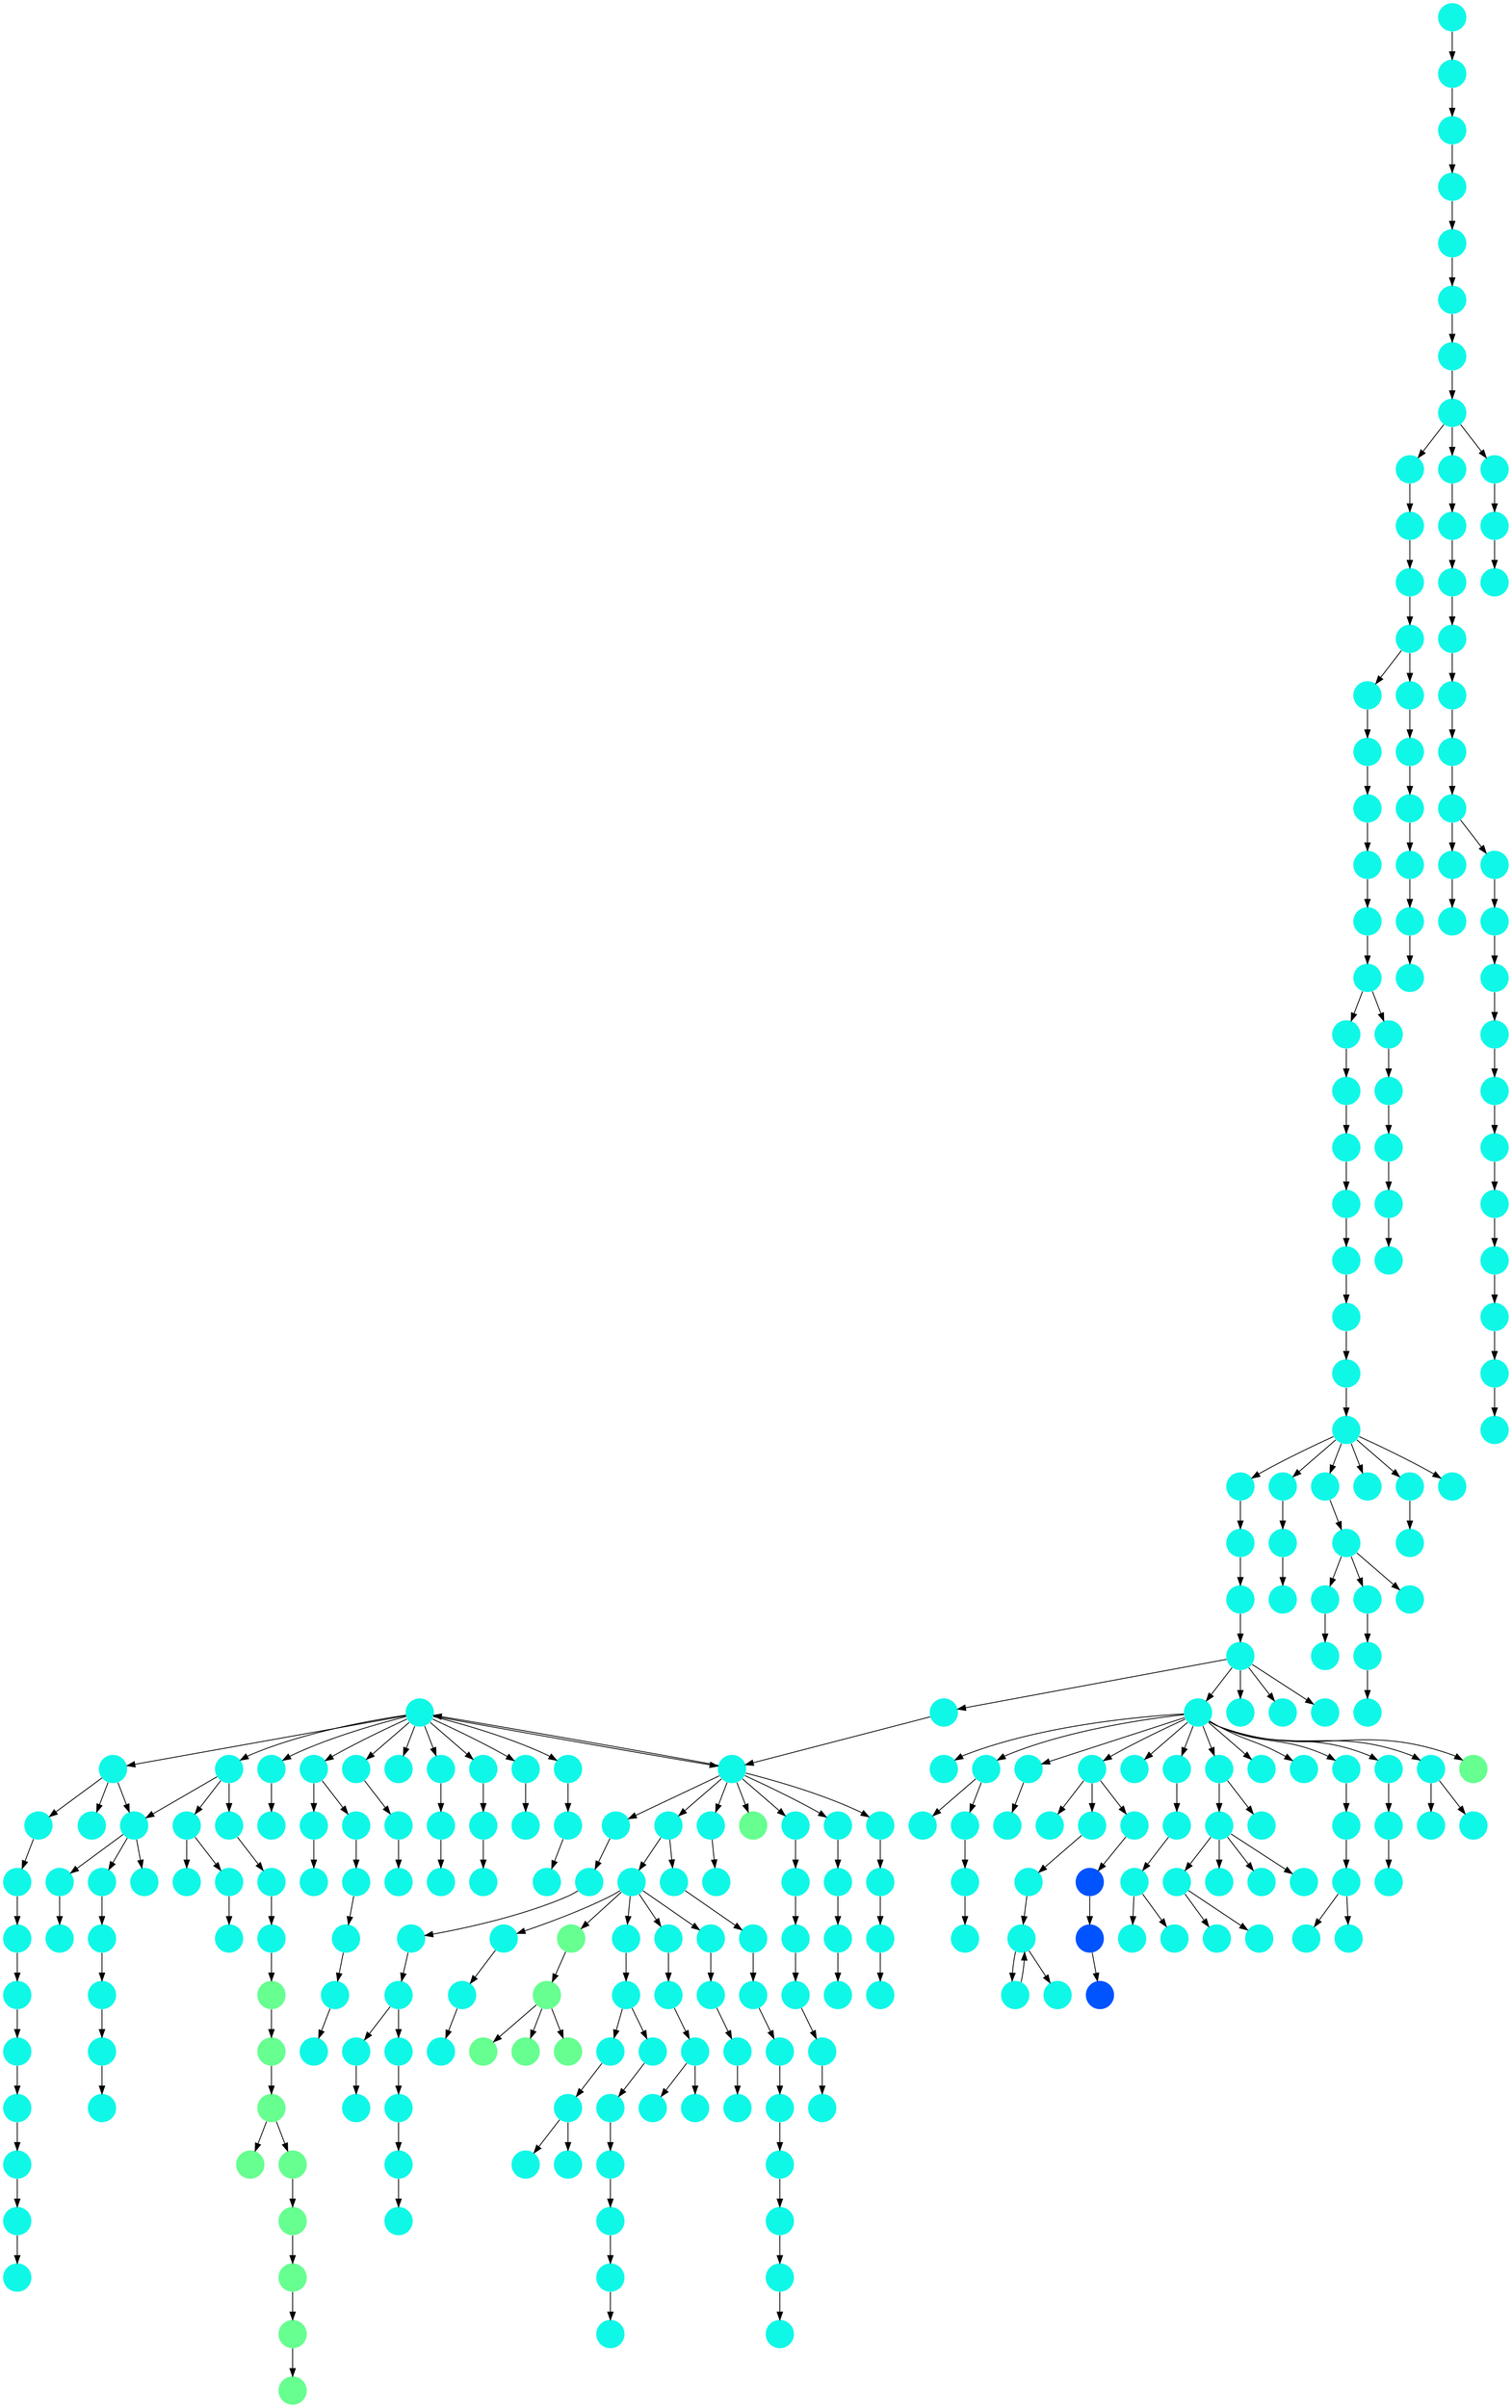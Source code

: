 digraph{
0 [tooltip = "I", penwidth = 0, style = filled, fillcolor = "#0ff8e7", shape = circle, label = ""]
1 [tooltip = "I", penwidth = 0, style = filled, fillcolor = "#0ff8e7", shape = circle, label = ""]
2 [tooltip = "I", penwidth = 0, style = filled, fillcolor = "#0ff8e7", shape = circle, label = ""]
3 [tooltip = "I", penwidth = 0, style = filled, fillcolor = "#0ff8e7", shape = circle, label = ""]
4 [tooltip = "I", penwidth = 0, style = filled, fillcolor = "#0ff8e7", shape = circle, label = ""]
5 [tooltip = "I", penwidth = 0, style = filled, fillcolor = "#0ff8e7", shape = circle, label = ""]
6 [tooltip = "I", penwidth = 0, style = filled, fillcolor = "#0ff8e7", shape = circle, label = ""]
7 [tooltip = "I", penwidth = 0, style = filled, fillcolor = "#0ff8e7", shape = circle, label = ""]
8 [tooltip = "I", penwidth = 0, style = filled, fillcolor = "#0ff8e7", shape = circle, label = ""]
9 [tooltip = "I", penwidth = 0, style = filled, fillcolor = "#0ff8e7", shape = circle, label = ""]
10 [tooltip = "I", penwidth = 0, style = filled, fillcolor = "#0ff8e7", shape = circle, label = ""]
11 [tooltip = "I", penwidth = 0, style = filled, fillcolor = "#0ff8e7", shape = circle, label = ""]
12 [tooltip = "I", penwidth = 0, style = filled, fillcolor = "#0ff8e7", shape = circle, label = ""]
13 [tooltip = "I", penwidth = 0, style = filled, fillcolor = "#0ff8e7", shape = circle, label = ""]
14 [tooltip = "I", penwidth = 0, style = filled, fillcolor = "#0ff8e7", shape = circle, label = ""]
15 [tooltip = "I", penwidth = 0, style = filled, fillcolor = "#0ff8e7", shape = circle, label = ""]
16 [tooltip = "I", penwidth = 0, style = filled, fillcolor = "#0ff8e7", shape = circle, label = ""]
17 [tooltip = "I", penwidth = 0, style = filled, fillcolor = "#0ff8e7", shape = circle, label = ""]
18 [tooltip = "I", penwidth = 0, style = filled, fillcolor = "#0ff8e7", shape = circle, label = ""]
19 [tooltip = "I", penwidth = 0, style = filled, fillcolor = "#0ff8e7", shape = circle, label = ""]
20 [tooltip = "I", penwidth = 0, style = filled, fillcolor = "#0ff8e7", shape = circle, label = ""]
21 [tooltip = "I", penwidth = 0, style = filled, fillcolor = "#0ff8e7", shape = circle, label = ""]
22 [tooltip = "I", penwidth = 0, style = filled, fillcolor = "#0ff8e7", shape = circle, label = ""]
23 [tooltip = "I", penwidth = 0, style = filled, fillcolor = "#0ff8e7", shape = circle, label = ""]
24 [tooltip = "I", penwidth = 0, style = filled, fillcolor = "#0ff8e7", shape = circle, label = ""]
25 [tooltip = "I", penwidth = 0, style = filled, fillcolor = "#0ff8e7", shape = circle, label = ""]
26 [tooltip = "I", penwidth = 0, style = filled, fillcolor = "#0ff8e7", shape = circle, label = ""]
27 [tooltip = "I", penwidth = 0, style = filled, fillcolor = "#0ff8e7", shape = circle, label = ""]
28 [tooltip = "I", penwidth = 0, style = filled, fillcolor = "#0ff8e7", shape = circle, label = ""]
29 [tooltip = "I", penwidth = 0, style = filled, fillcolor = "#0ff8e7", shape = circle, label = ""]
30 [tooltip = "I", penwidth = 0, style = filled, fillcolor = "#0ff8e7", shape = circle, label = ""]
31 [tooltip = "I", penwidth = 0, style = filled, fillcolor = "#0ff8e7", shape = circle, label = ""]
32 [tooltip = "I", penwidth = 0, style = filled, fillcolor = "#0ff8e7", shape = circle, label = ""]
33 [tooltip = "I", penwidth = 0, style = filled, fillcolor = "#0ff8e7", shape = circle, label = ""]
34 [tooltip = "I", penwidth = 0, style = filled, fillcolor = "#0ff8e7", shape = circle, label = ""]
35 [tooltip = "I", penwidth = 0, style = filled, fillcolor = "#0ff8e7", shape = circle, label = ""]
36 [tooltip = "I", penwidth = 0, style = filled, fillcolor = "#0ff8e7", shape = circle, label = ""]
37 [tooltip = "I", penwidth = 0, style = filled, fillcolor = "#0ff8e7", shape = circle, label = ""]
38 [tooltip = "I", penwidth = 0, style = filled, fillcolor = "#0ff8e7", shape = circle, label = ""]
39 [tooltip = "I", penwidth = 0, style = filled, fillcolor = "#0ff8e7", shape = circle, label = ""]
40 [tooltip = "I", penwidth = 0, style = filled, fillcolor = "#0ff8e7", shape = circle, label = ""]
41 [tooltip = "I", penwidth = 0, style = filled, fillcolor = "#0ff8e7", shape = circle, label = ""]
42 [tooltip = "I", penwidth = 0, style = filled, fillcolor = "#0ff8e7", shape = circle, label = ""]
43 [tooltip = "I", penwidth = 0, style = filled, fillcolor = "#0ff8e7", shape = circle, label = ""]
44 [tooltip = "I", penwidth = 0, style = filled, fillcolor = "#0ff8e7", shape = circle, label = ""]
45 [tooltip = "I", penwidth = 0, style = filled, fillcolor = "#0ff8e7", shape = circle, label = ""]
46 [tooltip = "I", penwidth = 0, style = filled, fillcolor = "#0ff8e7", shape = circle, label = ""]
47 [tooltip = "I", penwidth = 0, style = filled, fillcolor = "#0ff8e7", shape = circle, label = ""]
48 [tooltip = "I", penwidth = 0, style = filled, fillcolor = "#0ff8e7", shape = circle, label = ""]
49 [tooltip = "I", penwidth = 0, style = filled, fillcolor = "#0ff8e7", shape = circle, label = ""]
50 [tooltip = "I", penwidth = 0, style = filled, fillcolor = "#0ff8e7", shape = circle, label = ""]
51 [tooltip = "I", penwidth = 0, style = filled, fillcolor = "#0ff8e7", shape = circle, label = ""]
52 [tooltip = "I", penwidth = 0, style = filled, fillcolor = "#0ff8e7", shape = circle, label = ""]
53 [tooltip = "I", penwidth = 0, style = filled, fillcolor = "#0ff8e7", shape = circle, label = ""]
54 [tooltip = "I", penwidth = 0, style = filled, fillcolor = "#0ff8e7", shape = circle, label = ""]
55 [tooltip = "I", penwidth = 0, style = filled, fillcolor = "#0ff8e7", shape = circle, label = ""]
56 [tooltip = "I", penwidth = 0, style = filled, fillcolor = "#0ff8e7", shape = circle, label = ""]
57 [tooltip = "I", penwidth = 0, style = filled, fillcolor = "#0ff8e7", shape = circle, label = ""]
58 [tooltip = "I", penwidth = 0, style = filled, fillcolor = "#0ff8e7", shape = circle, label = ""]
59 [tooltip = "I", penwidth = 0, style = filled, fillcolor = "#0ff8e7", shape = circle, label = ""]
60 [tooltip = "I", penwidth = 0, style = filled, fillcolor = "#0ff8e7", shape = circle, label = ""]
61 [tooltip = "I", penwidth = 0, style = filled, fillcolor = "#0ff8e7", shape = circle, label = ""]
62 [tooltip = "I", penwidth = 0, style = filled, fillcolor = "#0ff8e7", shape = circle, label = ""]
63 [tooltip = "I", penwidth = 0, style = filled, fillcolor = "#0ff8e7", shape = circle, label = ""]
64 [tooltip = "I", penwidth = 0, style = filled, fillcolor = "#0ff8e7", shape = circle, label = ""]
65 [tooltip = "I", penwidth = 0, style = filled, fillcolor = "#0ff8e7", shape = circle, label = ""]
66 [tooltip = "I", penwidth = 0, style = filled, fillcolor = "#0ff8e7", shape = circle, label = ""]
67 [tooltip = "I", penwidth = 0, style = filled, fillcolor = "#0ff8e7", shape = circle, label = ""]
68 [tooltip = "I", penwidth = 0, style = filled, fillcolor = "#0ff8e7", shape = circle, label = ""]
69 [tooltip = "I", penwidth = 0, style = filled, fillcolor = "#0ff8e7", shape = circle, label = ""]
70 [tooltip = "I", penwidth = 0, style = filled, fillcolor = "#0ff8e7", shape = circle, label = ""]
71 [tooltip = "I", penwidth = 0, style = filled, fillcolor = "#0ff8e7", shape = circle, label = ""]
72 [tooltip = "I", penwidth = 0, style = filled, fillcolor = "#0ff8e7", shape = circle, label = ""]
73 [tooltip = "I", penwidth = 0, style = filled, fillcolor = "#0ff8e7", shape = circle, label = ""]
74 [tooltip = "I", penwidth = 0, style = filled, fillcolor = "#0ff8e7", shape = circle, label = ""]
75 [tooltip = "I", penwidth = 0, style = filled, fillcolor = "#0ff8e7", shape = circle, label = ""]
76 [tooltip = "I", penwidth = 0, style = filled, fillcolor = "#0ff8e7", shape = circle, label = ""]
77 [tooltip = "I", penwidth = 0, style = filled, fillcolor = "#0ff8e7", shape = circle, label = ""]
78 [tooltip = "I", penwidth = 0, style = filled, fillcolor = "#0ff8e7", shape = circle, label = ""]
79 [tooltip = "I", penwidth = 0, style = filled, fillcolor = "#0ff8e7", shape = circle, label = ""]
80 [tooltip = "I", penwidth = 0, style = filled, fillcolor = "#0ff8e7", shape = circle, label = ""]
81 [tooltip = "I", penwidth = 0, style = filled, fillcolor = "#0ff8e7", shape = circle, label = ""]
82 [tooltip = "I", penwidth = 0, style = filled, fillcolor = "#0ff8e7", shape = circle, label = ""]
83 [tooltip = "I", penwidth = 0, style = filled, fillcolor = "#0ff8e7", shape = circle, label = ""]
84 [tooltip = "I", penwidth = 0, style = filled, fillcolor = "#0ff8e7", shape = circle, label = ""]
85 [tooltip = "I", penwidth = 0, style = filled, fillcolor = "#0ff8e7", shape = circle, label = ""]
86 [tooltip = "I", penwidth = 0, style = filled, fillcolor = "#0ff8e7", shape = circle, label = ""]
87 [tooltip = "I", penwidth = 0, style = filled, fillcolor = "#0ff8e7", shape = circle, label = ""]
88 [tooltip = "I", penwidth = 0, style = filled, fillcolor = "#0ff8e7", shape = circle, label = ""]
89 [tooltip = "I", penwidth = 0, style = filled, fillcolor = "#0ff8e7", shape = circle, label = ""]
90 [tooltip = "I", penwidth = 0, style = filled, fillcolor = "#0ff8e7", shape = circle, label = ""]
91 [tooltip = "I", penwidth = 0, style = filled, fillcolor = "#0ff8e7", shape = circle, label = ""]
92 [tooltip = "I", penwidth = 0, style = filled, fillcolor = "#0ff8e7", shape = circle, label = ""]
93 [tooltip = "I", penwidth = 0, style = filled, fillcolor = "#0ff8e7", shape = circle, label = ""]
94 [tooltip = "I", penwidth = 0, style = filled, fillcolor = "#0ff8e7", shape = circle, label = ""]
95 [tooltip = "I", penwidth = 0, style = filled, fillcolor = "#0ff8e7", shape = circle, label = ""]
96 [tooltip = "I", penwidth = 0, style = filled, fillcolor = "#0ff8e7", shape = circle, label = ""]
97 [tooltip = "I", penwidth = 0, style = filled, fillcolor = "#0ff8e7", shape = circle, label = ""]
98 [tooltip = "I", penwidth = 0, style = filled, fillcolor = "#0ff8e7", shape = circle, label = ""]
99 [tooltip = "I", penwidth = 0, style = filled, fillcolor = "#0ff8e7", shape = circle, label = ""]
100 [tooltip = "I", penwidth = 0, style = filled, fillcolor = "#0ff8e7", shape = circle, label = ""]
101 [tooltip = "I", penwidth = 0, style = filled, fillcolor = "#0ff8e7", shape = circle, label = ""]
102 [tooltip = "I", penwidth = 0, style = filled, fillcolor = "#0ff8e7", shape = circle, label = ""]
103 [tooltip = "I", penwidth = 0, style = filled, fillcolor = "#0ff8e7", shape = circle, label = ""]
104 [tooltip = "I", penwidth = 0, style = filled, fillcolor = "#0ff8e7", shape = circle, label = ""]
105 [tooltip = "I", penwidth = 0, style = filled, fillcolor = "#0ff8e7", shape = circle, label = ""]
106 [tooltip = "I", penwidth = 0, style = filled, fillcolor = "#0ff8e7", shape = circle, label = ""]
107 [tooltip = "I", penwidth = 0, style = filled, fillcolor = "#0ff8e7", shape = circle, label = ""]
108 [tooltip = "I", penwidth = 0, style = filled, fillcolor = "#0ff8e7", shape = circle, label = ""]
109 [tooltip = "I", penwidth = 0, style = filled, fillcolor = "#0ff8e7", shape = circle, label = ""]
110 [tooltip = "I", penwidth = 0, style = filled, fillcolor = "#0ff8e7", shape = circle, label = ""]
111 [tooltip = "I", penwidth = 0, style = filled, fillcolor = "#0ff8e7", shape = circle, label = ""]
112 [tooltip = "I", penwidth = 0, style = filled, fillcolor = "#0ff8e7", shape = circle, label = ""]
113 [tooltip = "I", penwidth = 0, style = filled, fillcolor = "#0ff8e7", shape = circle, label = ""]
114 [tooltip = "I", penwidth = 0, style = filled, fillcolor = "#0ff8e7", shape = circle, label = ""]
115 [tooltip = "I", penwidth = 0, style = filled, fillcolor = "#0ff8e7", shape = circle, label = ""]
116 [tooltip = "I", penwidth = 0, style = filled, fillcolor = "#0ff8e7", shape = circle, label = ""]
117 [tooltip = "I", penwidth = 0, style = filled, fillcolor = "#0ff8e7", shape = circle, label = ""]
118 [tooltip = "I", penwidth = 0, style = filled, fillcolor = "#0ff8e7", shape = circle, label = ""]
119 [tooltip = "I", penwidth = 0, style = filled, fillcolor = "#0ff8e7", shape = circle, label = ""]
120 [tooltip = "I", penwidth = 0, style = filled, fillcolor = "#0ff8e7", shape = circle, label = ""]
121 [tooltip = "I", penwidth = 0, style = filled, fillcolor = "#0ff8e7", shape = circle, label = ""]
122 [tooltip = "I", penwidth = 0, style = filled, fillcolor = "#0ff8e7", shape = circle, label = ""]
123 [tooltip = "I", penwidth = 0, style = filled, fillcolor = "#0ff8e7", shape = circle, label = ""]
124 [tooltip = "I", penwidth = 0, style = filled, fillcolor = "#0ff8e7", shape = circle, label = ""]
125 [tooltip = "I", penwidth = 0, style = filled, fillcolor = "#0ff8e7", shape = circle, label = ""]
126 [tooltip = "I", penwidth = 0, style = filled, fillcolor = "#0ff8e7", shape = circle, label = ""]
127 [tooltip = "I", penwidth = 0, style = filled, fillcolor = "#0ff8e7", shape = circle, label = ""]
128 [tooltip = "I", penwidth = 0, style = filled, fillcolor = "#0ff8e7", shape = circle, label = ""]
129 [tooltip = "I", penwidth = 0, style = filled, fillcolor = "#0ff8e7", shape = circle, label = ""]
130 [tooltip = "I", penwidth = 0, style = filled, fillcolor = "#0ff8e7", shape = circle, label = ""]
131 [tooltip = "I", penwidth = 0, style = filled, fillcolor = "#0ff8e7", shape = circle, label = ""]
132 [tooltip = "I", penwidth = 0, style = filled, fillcolor = "#0ff8e7", shape = circle, label = ""]
133 [tooltip = "I", penwidth = 0, style = filled, fillcolor = "#0ff8e7", shape = circle, label = ""]
134 [tooltip = "I", penwidth = 0, style = filled, fillcolor = "#0ff8e7", shape = circle, label = ""]
135 [tooltip = "I", penwidth = 0, style = filled, fillcolor = "#0ff8e7", shape = circle, label = ""]
136 [tooltip = "I", penwidth = 0, style = filled, fillcolor = "#0ff8e7", shape = circle, label = ""]
137 [tooltip = "I", penwidth = 0, style = filled, fillcolor = "#0ff8e7", shape = circle, label = ""]
138 [tooltip = "I", penwidth = 0, style = filled, fillcolor = "#0ff8e7", shape = circle, label = ""]
139 [tooltip = "I", penwidth = 0, style = filled, fillcolor = "#0ff8e7", shape = circle, label = ""]
140 [tooltip = "I", penwidth = 0, style = filled, fillcolor = "#0ff8e7", shape = circle, label = ""]
141 [tooltip = "I", penwidth = 0, style = filled, fillcolor = "#0ff8e7", shape = circle, label = ""]
142 [tooltip = "I", penwidth = 0, style = filled, fillcolor = "#0ff8e7", shape = circle, label = ""]
143 [tooltip = "I", penwidth = 0, style = filled, fillcolor = "#0ff8e7", shape = circle, label = ""]
144 [tooltip = "I", penwidth = 0, style = filled, fillcolor = "#0ff8e7", shape = circle, label = ""]
145 [tooltip = "I", penwidth = 0, style = filled, fillcolor = "#0ff8e7", shape = circle, label = ""]
146 [tooltip = "I", penwidth = 0, style = filled, fillcolor = "#0ff8e7", shape = circle, label = ""]
147 [tooltip = "I", penwidth = 0, style = filled, fillcolor = "#0ff8e7", shape = circle, label = ""]
148 [tooltip = "F", penwidth = 0, style = filled, fillcolor = "#0054ff", shape = circle, label = ""]
149 [tooltip = "I", penwidth = 0, style = filled, fillcolor = "#0ff8e7", shape = circle, label = ""]
150 [tooltip = "F", penwidth = 0, style = filled, fillcolor = "#0054ff", shape = circle, label = ""]
151 [tooltip = "I", penwidth = 0, style = filled, fillcolor = "#0ff8e7", shape = circle, label = ""]
152 [tooltip = "F", penwidth = 0, style = filled, fillcolor = "#0054ff", shape = circle, label = ""]
153 [tooltip = "I", penwidth = 0, style = filled, fillcolor = "#0ff8e7", shape = circle, label = ""]
154 [tooltip = "I", penwidth = 0, style = filled, fillcolor = "#0ff8e7", shape = circle, label = ""]
155 [tooltip = "I", penwidth = 0, style = filled, fillcolor = "#0ff8e7", shape = circle, label = ""]
156 [tooltip = "I", penwidth = 0, style = filled, fillcolor = "#0ff8e7", shape = circle, label = ""]
157 [tooltip = "I", penwidth = 0, style = filled, fillcolor = "#0ff8e7", shape = circle, label = ""]
158 [tooltip = "I", penwidth = 0, style = filled, fillcolor = "#0ff8e7", shape = circle, label = ""]
159 [tooltip = "I", penwidth = 0, style = filled, fillcolor = "#0ff8e7", shape = circle, label = ""]
160 [tooltip = "I", penwidth = 0, style = filled, fillcolor = "#0ff8e7", shape = circle, label = ""]
161 [tooltip = "L", penwidth = 0, style = filled, fillcolor = "#66ff90", shape = circle, label = ""]
162 [tooltip = "L", penwidth = 0, style = filled, fillcolor = "#66ff90", shape = circle, label = ""]
163 [tooltip = "I", penwidth = 0, style = filled, fillcolor = "#0ff8e7", shape = circle, label = ""]
164 [tooltip = "I", penwidth = 0, style = filled, fillcolor = "#0ff8e7", shape = circle, label = ""]
165 [tooltip = "I", penwidth = 0, style = filled, fillcolor = "#0ff8e7", shape = circle, label = ""]
166 [tooltip = "L", penwidth = 0, style = filled, fillcolor = "#66ff90", shape = circle, label = ""]
167 [tooltip = "I", penwidth = 0, style = filled, fillcolor = "#0ff8e7", shape = circle, label = ""]
168 [tooltip = "I", penwidth = 0, style = filled, fillcolor = "#0ff8e7", shape = circle, label = ""]
169 [tooltip = "I", penwidth = 0, style = filled, fillcolor = "#0ff8e7", shape = circle, label = ""]
170 [tooltip = "I", penwidth = 0, style = filled, fillcolor = "#0ff8e7", shape = circle, label = ""]
171 [tooltip = "I", penwidth = 0, style = filled, fillcolor = "#0ff8e7", shape = circle, label = ""]
172 [tooltip = "I", penwidth = 0, style = filled, fillcolor = "#0ff8e7", shape = circle, label = ""]
173 [tooltip = "I", penwidth = 0, style = filled, fillcolor = "#0ff8e7", shape = circle, label = ""]
174 [tooltip = "I", penwidth = 0, style = filled, fillcolor = "#0ff8e7", shape = circle, label = ""]
175 [tooltip = "I", penwidth = 0, style = filled, fillcolor = "#0ff8e7", shape = circle, label = ""]
176 [tooltip = "L", penwidth = 0, style = filled, fillcolor = "#66ff90", shape = circle, label = ""]
177 [tooltip = "I", penwidth = 0, style = filled, fillcolor = "#0ff8e7", shape = circle, label = ""]
178 [tooltip = "I", penwidth = 0, style = filled, fillcolor = "#0ff8e7", shape = circle, label = ""]
179 [tooltip = "I", penwidth = 0, style = filled, fillcolor = "#0ff8e7", shape = circle, label = ""]
180 [tooltip = "I", penwidth = 0, style = filled, fillcolor = "#0ff8e7", shape = circle, label = ""]
181 [tooltip = "I", penwidth = 0, style = filled, fillcolor = "#0ff8e7", shape = circle, label = ""]
182 [tooltip = "L", penwidth = 0, style = filled, fillcolor = "#66ff90", shape = circle, label = ""]
183 [tooltip = "L", penwidth = 0, style = filled, fillcolor = "#66ff90", shape = circle, label = ""]
184 [tooltip = "I", penwidth = 0, style = filled, fillcolor = "#0ff8e7", shape = circle, label = ""]
185 [tooltip = "I", penwidth = 0, style = filled, fillcolor = "#0ff8e7", shape = circle, label = ""]
186 [tooltip = "I", penwidth = 0, style = filled, fillcolor = "#0ff8e7", shape = circle, label = ""]
187 [tooltip = "I", penwidth = 0, style = filled, fillcolor = "#0ff8e7", shape = circle, label = ""]
188 [tooltip = "I", penwidth = 0, style = filled, fillcolor = "#0ff8e7", shape = circle, label = ""]
189 [tooltip = "I", penwidth = 0, style = filled, fillcolor = "#0ff8e7", shape = circle, label = ""]
190 [tooltip = "I", penwidth = 0, style = filled, fillcolor = "#0ff8e7", shape = circle, label = ""]
191 [tooltip = "I", penwidth = 0, style = filled, fillcolor = "#0ff8e7", shape = circle, label = ""]
192 [tooltip = "I", penwidth = 0, style = filled, fillcolor = "#0ff8e7", shape = circle, label = ""]
193 [tooltip = "I", penwidth = 0, style = filled, fillcolor = "#0ff8e7", shape = circle, label = ""]
194 [tooltip = "I", penwidth = 0, style = filled, fillcolor = "#0ff8e7", shape = circle, label = ""]
195 [tooltip = "I", penwidth = 0, style = filled, fillcolor = "#0ff8e7", shape = circle, label = ""]
196 [tooltip = "I", penwidth = 0, style = filled, fillcolor = "#0ff8e7", shape = circle, label = ""]
197 [tooltip = "I", penwidth = 0, style = filled, fillcolor = "#0ff8e7", shape = circle, label = ""]
198 [tooltip = "I", penwidth = 0, style = filled, fillcolor = "#0ff8e7", shape = circle, label = ""]
199 [tooltip = "I", penwidth = 0, style = filled, fillcolor = "#0ff8e7", shape = circle, label = ""]
200 [tooltip = "I", penwidth = 0, style = filled, fillcolor = "#0ff8e7", shape = circle, label = ""]
201 [tooltip = "I", penwidth = 0, style = filled, fillcolor = "#0ff8e7", shape = circle, label = ""]
202 [tooltip = "I", penwidth = 0, style = filled, fillcolor = "#0ff8e7", shape = circle, label = ""]
203 [tooltip = "I", penwidth = 0, style = filled, fillcolor = "#0ff8e7", shape = circle, label = ""]
204 [tooltip = "I", penwidth = 0, style = filled, fillcolor = "#0ff8e7", shape = circle, label = ""]
205 [tooltip = "I", penwidth = 0, style = filled, fillcolor = "#0ff8e7", shape = circle, label = ""]
206 [tooltip = "I", penwidth = 0, style = filled, fillcolor = "#0ff8e7", shape = circle, label = ""]
207 [tooltip = "I", penwidth = 0, style = filled, fillcolor = "#0ff8e7", shape = circle, label = ""]
208 [tooltip = "I", penwidth = 0, style = filled, fillcolor = "#0ff8e7", shape = circle, label = ""]
209 [tooltip = "I", penwidth = 0, style = filled, fillcolor = "#0ff8e7", shape = circle, label = ""]
210 [tooltip = "I", penwidth = 0, style = filled, fillcolor = "#0ff8e7", shape = circle, label = ""]
211 [tooltip = "I", penwidth = 0, style = filled, fillcolor = "#0ff8e7", shape = circle, label = ""]
212 [tooltip = "I", penwidth = 0, style = filled, fillcolor = "#0ff8e7", shape = circle, label = ""]
213 [tooltip = "I", penwidth = 0, style = filled, fillcolor = "#0ff8e7", shape = circle, label = ""]
214 [tooltip = "I", penwidth = 0, style = filled, fillcolor = "#0ff8e7", shape = circle, label = ""]
215 [tooltip = "I", penwidth = 0, style = filled, fillcolor = "#0ff8e7", shape = circle, label = ""]
216 [tooltip = "I", penwidth = 0, style = filled, fillcolor = "#0ff8e7", shape = circle, label = ""]
217 [tooltip = "I", penwidth = 0, style = filled, fillcolor = "#0ff8e7", shape = circle, label = ""]
218 [tooltip = "I", penwidth = 0, style = filled, fillcolor = "#0ff8e7", shape = circle, label = ""]
219 [tooltip = "I", penwidth = 0, style = filled, fillcolor = "#0ff8e7", shape = circle, label = ""]
220 [tooltip = "I", penwidth = 0, style = filled, fillcolor = "#0ff8e7", shape = circle, label = ""]
221 [tooltip = "I", penwidth = 0, style = filled, fillcolor = "#0ff8e7", shape = circle, label = ""]
222 [tooltip = "I", penwidth = 0, style = filled, fillcolor = "#0ff8e7", shape = circle, label = ""]
223 [tooltip = "L", penwidth = 0, style = filled, fillcolor = "#66ff90", shape = circle, label = ""]
224 [tooltip = "L", penwidth = 0, style = filled, fillcolor = "#66ff90", shape = circle, label = ""]
225 [tooltip = "L", penwidth = 0, style = filled, fillcolor = "#66ff90", shape = circle, label = ""]
226 [tooltip = "I", penwidth = 0, style = filled, fillcolor = "#0ff8e7", shape = circle, label = ""]
227 [tooltip = "L", penwidth = 0, style = filled, fillcolor = "#66ff90", shape = circle, label = ""]
228 [tooltip = "L", penwidth = 0, style = filled, fillcolor = "#66ff90", shape = circle, label = ""]
229 [tooltip = "I", penwidth = 0, style = filled, fillcolor = "#0ff8e7", shape = circle, label = ""]
230 [tooltip = "I", penwidth = 0, style = filled, fillcolor = "#0ff8e7", shape = circle, label = ""]
231 [tooltip = "L", penwidth = 0, style = filled, fillcolor = "#66ff90", shape = circle, label = ""]
232 [tooltip = "L", penwidth = 0, style = filled, fillcolor = "#66ff90", shape = circle, label = ""]
233 [tooltip = "I", penwidth = 0, style = filled, fillcolor = "#0ff8e7", shape = circle, label = ""]
234 [tooltip = "I", penwidth = 0, style = filled, fillcolor = "#0ff8e7", shape = circle, label = ""]
235 [tooltip = "I", penwidth = 0, style = filled, fillcolor = "#0ff8e7", shape = circle, label = ""]
236 [tooltip = "I", penwidth = 0, style = filled, fillcolor = "#0ff8e7", shape = circle, label = ""]
237 [tooltip = "I", penwidth = 0, style = filled, fillcolor = "#0ff8e7", shape = circle, label = ""]
238 [tooltip = "I", penwidth = 0, style = filled, fillcolor = "#0ff8e7", shape = circle, label = ""]
239 [tooltip = "I", penwidth = 0, style = filled, fillcolor = "#0ff8e7", shape = circle, label = ""]
240 [tooltip = "I", penwidth = 0, style = filled, fillcolor = "#0ff8e7", shape = circle, label = ""]
241 [tooltip = "L", penwidth = 0, style = filled, fillcolor = "#66ff90", shape = circle, label = ""]
242 [tooltip = "L", penwidth = 0, style = filled, fillcolor = "#66ff90", shape = circle, label = ""]
243 [tooltip = "I", penwidth = 0, style = filled, fillcolor = "#0ff8e7", shape = circle, label = ""]
244 [tooltip = "I", penwidth = 0, style = filled, fillcolor = "#0ff8e7", shape = circle, label = ""]
245 [tooltip = "I", penwidth = 0, style = filled, fillcolor = "#0ff8e7", shape = circle, label = ""]
246 [tooltip = "I", penwidth = 0, style = filled, fillcolor = "#0ff8e7", shape = circle, label = ""]
247 [tooltip = "I", penwidth = 0, style = filled, fillcolor = "#0ff8e7", shape = circle, label = ""]
248 [tooltip = "I", penwidth = 0, style = filled, fillcolor = "#0ff8e7", shape = circle, label = ""]
249 [tooltip = "I", penwidth = 0, style = filled, fillcolor = "#0ff8e7", shape = circle, label = ""]
250 [tooltip = "I", penwidth = 0, style = filled, fillcolor = "#0ff8e7", shape = circle, label = ""]
251 [tooltip = "I", penwidth = 0, style = filled, fillcolor = "#0ff8e7", shape = circle, label = ""]
252 [tooltip = "I", penwidth = 0, style = filled, fillcolor = "#0ff8e7", shape = circle, label = ""]
253 [tooltip = "I", penwidth = 0, style = filled, fillcolor = "#0ff8e7", shape = circle, label = ""]
254 [tooltip = "I", penwidth = 0, style = filled, fillcolor = "#0ff8e7", shape = circle, label = ""]
255 [tooltip = "I", penwidth = 0, style = filled, fillcolor = "#0ff8e7", shape = circle, label = ""]
256 [tooltip = "I", penwidth = 0, style = filled, fillcolor = "#0ff8e7", shape = circle, label = ""]
257 [tooltip = "I", penwidth = 0, style = filled, fillcolor = "#0ff8e7", shape = circle, label = ""]
258 [tooltip = "I", penwidth = 0, style = filled, fillcolor = "#0ff8e7", shape = circle, label = ""]
259 [tooltip = "I", penwidth = 0, style = filled, fillcolor = "#0ff8e7", shape = circle, label = ""]
260 [tooltip = "L", penwidth = 0, style = filled, fillcolor = "#66ff90", shape = circle, label = ""]
261 [tooltip = "I", penwidth = 0, style = filled, fillcolor = "#0ff8e7", shape = circle, label = ""]
262 [tooltip = "I", penwidth = 0, style = filled, fillcolor = "#0ff8e7", shape = circle, label = ""]
238 -> 203
136 -> 35
193 -> 195
232 -> 231
95 -> 257
216 -> 209
48 -> 253
183 -> 182
6 -> 59
221 -> 215
204 -> 124
248 -> 246
152 -> 150
222 -> 210
113 -> 136
86 -> 126
121 -> 106
49 -> 251
81 -> 70
95 -> 135
104 -> 87
162 -> 223
23 -> 54
217 -> 211
104 -> 149
82 -> 25
50 -> 48
211 -> 105
110 -> 259
98 -> 131
0 -> 4
208 -> 217
100 -> 153
40 -> 68
101 -> 98
201 -> 200
68 -> 235
139 -> 141
135 -> 116
35 -> 76
153 -> 152
109 -> 120
120 -> 113
73 -> 63
0 -> 45
184 -> 186
193 -> 196
86 -> 110
180 -> 170
14 -> 15
0 -> 30
192 -> 189
190 -> 187
134 -> 95
168 -> 163
86 -> 130
87 -> 112
8 -> 12
95 -> 243
178 -> 165
61 -> 83
104 -> 94
93 -> 119
157 -> 173
209 -> 204
2 -> 40
86 -> 107
235 -> 237
88 -> 138
5 -> 40
54 -> 62
162 -> 176
83 -> 50
177 -> 171
80 -> 58
66 -> 53
51 -> 78
171 -> 157
164 -> 154
261 -> 262
36 -> 57
172 -> 158
171 -> 174
0 -> 95
70 -> 26
254 -> 256
205 -> 213
123 -> 96
203 -> 202
0 -> 21
15 -> 23
114 -> 121
86 -> 100
4 -> 37
105 -> 117
102 -> 97
7 -> 24
63 -> 79
165 -> 180
92 -> 128
95 -> 245
227 -> 228
99 -> 133
0 -> 33
194 -> 198
42 -> 220
108 -> 102
0 -> 84
88 -> 145
177 -> 192
243 -> 248
9 -> 43
0 -> 5
100 -> 118
38 -> 77
147 -> 151
255 -> 254
204 -> 233
228 -> 224
197 -> 193
86 -> 147
158 -> 178
212 -> 216
205 -> 206
101 -> 139
86 -> 111
69 -> 56
55 -> 71
175 -> 230
89 -> 27
53 -> 42
9 -> 81
95 -> 177
105 -> 146
257 -> 255
187 -> 188
0 -> 2
124 -> 46
56 -> 73
142 -> 92
43 -> 74
58 -> 28
86 -> 205
220 -> 144
59 -> 234
171 -> 181
90 -> 92
179 -> 261
204 -> 197
28 -> 17
33 -> 8
226 -> 227
181 -> 168
86 -> 29
204 -> 208
25 -> 226
92 -> 90
18 -> 250
246 -> 238
122 -> 140
224 -> 225
150 -> 148
244 -> 236
2 -> 19
130 -> 114
185 -> 184
75 -> 3
242 -> 183
95 -> 241
3 -> 72
174 -> 179
1 -> 51
214 -> 199
182 -> 232
160 -> 169
72 -> 164
105 -> 134
50 -> 69
20 -> 80
155 -> 160
86 -> 88
84 -> 247
76 -> 32
86 -> 89
9 -> 60
77 -> 229
195 -> 201
116 -> 115
40 -> 49
2 -> 14
171 -> 172
104 -> 132
71 -> 20
204 -> 207
105 -> 129
141 -> 67
188 -> 185
67 -> 10
189 -> 191
5 -> 82
110 -> 104
0 -> 6
79 -> 39
215 -> 219
145 -> 123
95 -> 0
171 -> 166
137 -> 142
100 -> 137
22 -> 11
6 -> 75
86 -> 108
224 -> 242
97 -> 47
170 -> 175
236 -> 240
127 -> 99
173 -> 159
144 -> 109
64 -> 34
87 -> 31
247 -> 249
32 -> 7
219 -> 212
78 -> 16
245 -> 244
140 -> 218
218 -> 221
193 -> 194
105 -> 86
22 -> 64
151 -> 252
121 -> 91
163 -> 156
42 -> 65
97 -> 103
5 -> 22
125 -> 143
253 -> 125
65 -> 52
204 -> 222
46 -> 41
158 -> 155
21 -> 85
60 -> 61
45 -> 44
160 -> 167
0 -> 38
166 -> 162
162 -> 161
143 -> 122
57 -> 66
191 -> 190
85 -> 13
74 -> 36
62 -> 1
17 -> 9
86 -> 260
115 -> 101
140 -> 127
237 -> 18
95 -> 214
261 -> 258
133 -> 93
40 -> 239
}